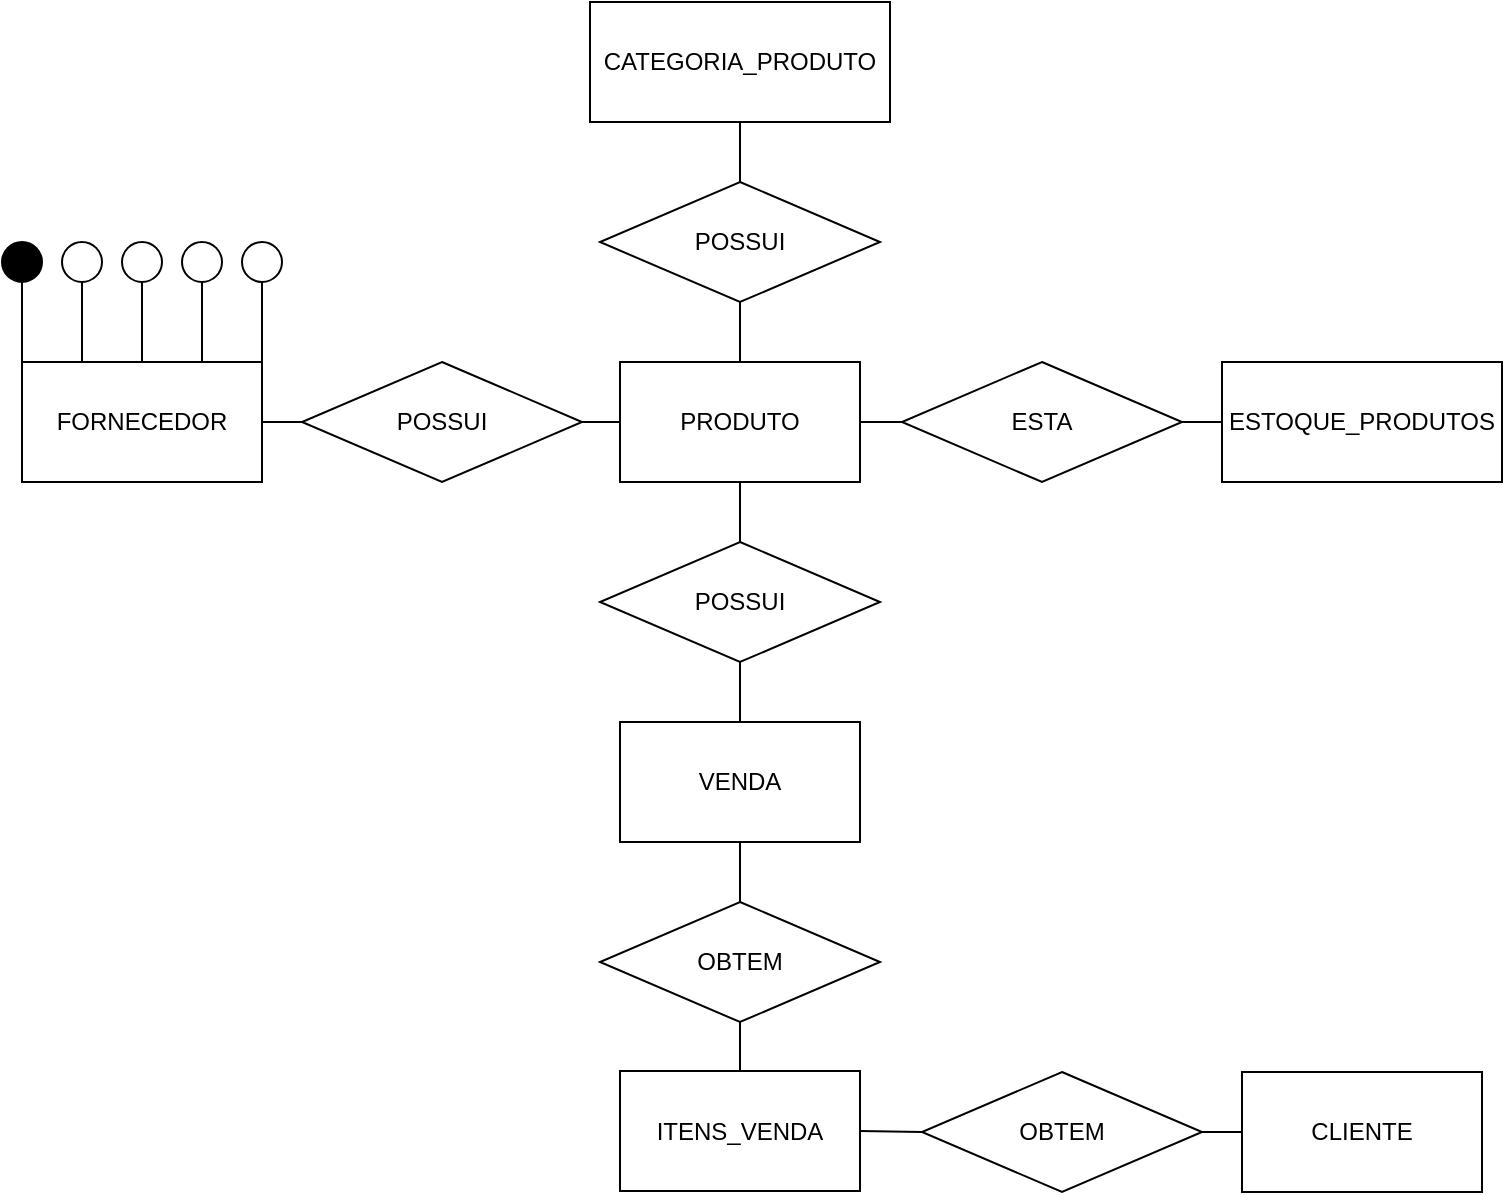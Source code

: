 <mxfile version="24.7.17">
  <diagram name="Página-1" id="qiO6tGmZQDndpgreDG9k">
    <mxGraphModel dx="1290" dy="557" grid="1" gridSize="10" guides="1" tooltips="1" connect="1" arrows="1" fold="1" page="1" pageScale="1" pageWidth="827" pageHeight="1169" math="0" shadow="0">
      <root>
        <mxCell id="0" />
        <mxCell id="1" parent="0" />
        <mxCell id="NQdcdel10DfEMZxih-fd-1" value="FORNECEDOR" style="rounded=0;whiteSpace=wrap;html=1;" vertex="1" parent="1">
          <mxGeometry x="40" y="200" width="120" height="60" as="geometry" />
        </mxCell>
        <mxCell id="NQdcdel10DfEMZxih-fd-3" value="PRODUTO" style="rounded=0;whiteSpace=wrap;html=1;" vertex="1" parent="1">
          <mxGeometry x="339" y="200" width="120" height="60" as="geometry" />
        </mxCell>
        <mxCell id="NQdcdel10DfEMZxih-fd-4" value="CLIENTE" style="rounded=0;whiteSpace=wrap;html=1;" vertex="1" parent="1">
          <mxGeometry x="650" y="555" width="120" height="60" as="geometry" />
        </mxCell>
        <mxCell id="NQdcdel10DfEMZxih-fd-5" value="VENDA" style="rounded=0;whiteSpace=wrap;html=1;" vertex="1" parent="1">
          <mxGeometry x="339" y="380" width="120" height="60" as="geometry" />
        </mxCell>
        <mxCell id="NQdcdel10DfEMZxih-fd-6" value="ITENS_VENDA" style="rounded=0;whiteSpace=wrap;html=1;" vertex="1" parent="1">
          <mxGeometry x="339" y="554.5" width="120" height="60" as="geometry" />
        </mxCell>
        <mxCell id="NQdcdel10DfEMZxih-fd-7" value="ESTOQUE_PRODUTOS" style="rounded=0;whiteSpace=wrap;html=1;" vertex="1" parent="1">
          <mxGeometry x="640" y="200" width="140" height="60" as="geometry" />
        </mxCell>
        <mxCell id="NQdcdel10DfEMZxih-fd-8" value="CATEGORIA_PRODUTO" style="rounded=0;whiteSpace=wrap;html=1;" vertex="1" parent="1">
          <mxGeometry x="324" y="20" width="150" height="60" as="geometry" />
        </mxCell>
        <mxCell id="NQdcdel10DfEMZxih-fd-9" value="POSSUI" style="rhombus;whiteSpace=wrap;html=1;" vertex="1" parent="1">
          <mxGeometry x="329" y="110" width="140" height="60" as="geometry" />
        </mxCell>
        <mxCell id="NQdcdel10DfEMZxih-fd-11" value="POSSUI" style="rhombus;whiteSpace=wrap;html=1;" vertex="1" parent="1">
          <mxGeometry x="180" y="200" width="140" height="60" as="geometry" />
        </mxCell>
        <mxCell id="NQdcdel10DfEMZxih-fd-12" value="OBTEM" style="rhombus;whiteSpace=wrap;html=1;" vertex="1" parent="1">
          <mxGeometry x="490" y="555" width="140" height="60" as="geometry" />
        </mxCell>
        <mxCell id="NQdcdel10DfEMZxih-fd-13" value="ESTA" style="rhombus;whiteSpace=wrap;html=1;" vertex="1" parent="1">
          <mxGeometry x="480" y="200" width="140" height="60" as="geometry" />
        </mxCell>
        <mxCell id="NQdcdel10DfEMZxih-fd-14" value="POSSUI" style="rhombus;whiteSpace=wrap;html=1;" vertex="1" parent="1">
          <mxGeometry x="329" y="290" width="140" height="60" as="geometry" />
        </mxCell>
        <mxCell id="NQdcdel10DfEMZxih-fd-15" value="OBTEM" style="rhombus;whiteSpace=wrap;html=1;" vertex="1" parent="1">
          <mxGeometry x="329" y="470" width="140" height="60" as="geometry" />
        </mxCell>
        <mxCell id="NQdcdel10DfEMZxih-fd-16" value="" style="endArrow=none;html=1;rounded=0;entryX=0.5;entryY=1;entryDx=0;entryDy=0;" edge="1" parent="1" target="NQdcdel10DfEMZxih-fd-8">
          <mxGeometry width="50" height="50" relative="1" as="geometry">
            <mxPoint x="399" y="110" as="sourcePoint" />
            <mxPoint x="440" y="240" as="targetPoint" />
          </mxGeometry>
        </mxCell>
        <mxCell id="NQdcdel10DfEMZxih-fd-18" value="" style="endArrow=none;html=1;rounded=0;entryX=0.5;entryY=1;entryDx=0;entryDy=0;exitX=0.5;exitY=0;exitDx=0;exitDy=0;" edge="1" parent="1" source="NQdcdel10DfEMZxih-fd-3" target="NQdcdel10DfEMZxih-fd-9">
          <mxGeometry width="50" height="50" relative="1" as="geometry">
            <mxPoint x="90" y="380" as="sourcePoint" />
            <mxPoint x="140" y="330" as="targetPoint" />
          </mxGeometry>
        </mxCell>
        <mxCell id="NQdcdel10DfEMZxih-fd-19" value="" style="endArrow=none;html=1;rounded=0;entryX=0;entryY=0.5;entryDx=0;entryDy=0;exitX=1;exitY=0.5;exitDx=0;exitDy=0;" edge="1" parent="1" source="NQdcdel10DfEMZxih-fd-11" target="NQdcdel10DfEMZxih-fd-3">
          <mxGeometry width="50" height="50" relative="1" as="geometry">
            <mxPoint x="70" y="450" as="sourcePoint" />
            <mxPoint x="120" y="400" as="targetPoint" />
          </mxGeometry>
        </mxCell>
        <mxCell id="NQdcdel10DfEMZxih-fd-20" value="" style="endArrow=none;html=1;rounded=0;entryX=0;entryY=0.5;entryDx=0;entryDy=0;exitX=1;exitY=0.5;exitDx=0;exitDy=0;" edge="1" parent="1" source="NQdcdel10DfEMZxih-fd-1" target="NQdcdel10DfEMZxih-fd-11">
          <mxGeometry width="50" height="50" relative="1" as="geometry">
            <mxPoint x="140" y="370" as="sourcePoint" />
            <mxPoint x="190" y="320" as="targetPoint" />
          </mxGeometry>
        </mxCell>
        <mxCell id="NQdcdel10DfEMZxih-fd-21" value="" style="endArrow=none;html=1;rounded=0;entryX=0.5;entryY=1;entryDx=0;entryDy=0;exitX=0.5;exitY=0;exitDx=0;exitDy=0;" edge="1" parent="1" source="NQdcdel10DfEMZxih-fd-14" target="NQdcdel10DfEMZxih-fd-3">
          <mxGeometry width="50" height="50" relative="1" as="geometry">
            <mxPoint x="210" y="470" as="sourcePoint" />
            <mxPoint x="260" y="420" as="targetPoint" />
          </mxGeometry>
        </mxCell>
        <mxCell id="NQdcdel10DfEMZxih-fd-22" value="" style="endArrow=none;html=1;rounded=0;entryX=0.5;entryY=1;entryDx=0;entryDy=0;exitX=0.5;exitY=0;exitDx=0;exitDy=0;" edge="1" parent="1" source="NQdcdel10DfEMZxih-fd-5" target="NQdcdel10DfEMZxih-fd-14">
          <mxGeometry width="50" height="50" relative="1" as="geometry">
            <mxPoint x="120" y="440" as="sourcePoint" />
            <mxPoint x="170" y="390" as="targetPoint" />
          </mxGeometry>
        </mxCell>
        <mxCell id="NQdcdel10DfEMZxih-fd-23" value="" style="endArrow=none;html=1;rounded=0;entryX=0.5;entryY=1;entryDx=0;entryDy=0;exitX=0.5;exitY=0;exitDx=0;exitDy=0;" edge="1" parent="1" source="NQdcdel10DfEMZxih-fd-15" target="NQdcdel10DfEMZxih-fd-5">
          <mxGeometry width="50" height="50" relative="1" as="geometry">
            <mxPoint x="-30" y="460" as="sourcePoint" />
            <mxPoint x="20" y="410" as="targetPoint" />
          </mxGeometry>
        </mxCell>
        <mxCell id="NQdcdel10DfEMZxih-fd-24" value="" style="endArrow=none;html=1;rounded=0;entryX=0.5;entryY=1;entryDx=0;entryDy=0;exitX=0.5;exitY=0;exitDx=0;exitDy=0;" edge="1" parent="1" source="NQdcdel10DfEMZxih-fd-6" target="NQdcdel10DfEMZxih-fd-15">
          <mxGeometry width="50" height="50" relative="1" as="geometry">
            <mxPoint x="170" y="560" as="sourcePoint" />
            <mxPoint x="220" y="510" as="targetPoint" />
          </mxGeometry>
        </mxCell>
        <mxCell id="NQdcdel10DfEMZxih-fd-25" value="" style="endArrow=none;html=1;rounded=0;exitX=1;exitY=0.5;exitDx=0;exitDy=0;entryX=0;entryY=0.5;entryDx=0;entryDy=0;" edge="1" parent="1" source="NQdcdel10DfEMZxih-fd-6" target="NQdcdel10DfEMZxih-fd-12">
          <mxGeometry width="50" height="50" relative="1" as="geometry">
            <mxPoint x="570" y="470" as="sourcePoint" />
            <mxPoint x="620" y="420" as="targetPoint" />
          </mxGeometry>
        </mxCell>
        <mxCell id="NQdcdel10DfEMZxih-fd-26" value="" style="endArrow=none;html=1;rounded=0;exitX=1;exitY=0.5;exitDx=0;exitDy=0;entryX=0;entryY=0.5;entryDx=0;entryDy=0;" edge="1" parent="1" source="NQdcdel10DfEMZxih-fd-12" target="NQdcdel10DfEMZxih-fd-4">
          <mxGeometry width="50" height="50" relative="1" as="geometry">
            <mxPoint x="520" y="450" as="sourcePoint" />
            <mxPoint x="570" y="400" as="targetPoint" />
          </mxGeometry>
        </mxCell>
        <mxCell id="NQdcdel10DfEMZxih-fd-27" value="" style="endArrow=none;html=1;rounded=0;entryX=0;entryY=0.5;entryDx=0;entryDy=0;exitX=1;exitY=0.5;exitDx=0;exitDy=0;" edge="1" parent="1" source="NQdcdel10DfEMZxih-fd-13" target="NQdcdel10DfEMZxih-fd-7">
          <mxGeometry width="50" height="50" relative="1" as="geometry">
            <mxPoint x="680" y="480" as="sourcePoint" />
            <mxPoint x="730" y="430" as="targetPoint" />
          </mxGeometry>
        </mxCell>
        <mxCell id="NQdcdel10DfEMZxih-fd-28" value="" style="endArrow=none;html=1;rounded=0;exitX=1;exitY=0.5;exitDx=0;exitDy=0;entryX=0;entryY=0.5;entryDx=0;entryDy=0;" edge="1" parent="1" source="NQdcdel10DfEMZxih-fd-3" target="NQdcdel10DfEMZxih-fd-13">
          <mxGeometry width="50" height="50" relative="1" as="geometry">
            <mxPoint x="560" y="330" as="sourcePoint" />
            <mxPoint x="610" y="280" as="targetPoint" />
          </mxGeometry>
        </mxCell>
        <mxCell id="NQdcdel10DfEMZxih-fd-29" value="" style="ellipse;BlackSpace=wrap;html=1;aspect=fixed;fillColor=#000000;" vertex="1" parent="1">
          <mxGeometry x="30" y="140" width="20" height="20" as="geometry" />
        </mxCell>
        <mxCell id="NQdcdel10DfEMZxih-fd-30" value="" style="endArrow=none;html=1;rounded=0;entryX=0.5;entryY=1;entryDx=0;entryDy=0;exitX=0;exitY=0;exitDx=0;exitDy=0;" edge="1" parent="1" source="NQdcdel10DfEMZxih-fd-1" target="NQdcdel10DfEMZxih-fd-29">
          <mxGeometry width="50" height="50" relative="1" as="geometry">
            <mxPoint x="-30" y="280" as="sourcePoint" />
            <mxPoint x="20" y="230" as="targetPoint" />
          </mxGeometry>
        </mxCell>
        <mxCell id="NQdcdel10DfEMZxih-fd-31" value="" style="ellipse;whiteSpace=wrap;html=1;aspect=fixed;" vertex="1" parent="1">
          <mxGeometry x="60" y="140" width="20" height="20" as="geometry" />
        </mxCell>
        <mxCell id="NQdcdel10DfEMZxih-fd-32" value="" style="endArrow=none;html=1;rounded=0;entryX=0.5;entryY=1;entryDx=0;entryDy=0;exitX=0.25;exitY=0;exitDx=0;exitDy=0;" edge="1" parent="1" source="NQdcdel10DfEMZxih-fd-1" target="NQdcdel10DfEMZxih-fd-31">
          <mxGeometry width="50" height="50" relative="1" as="geometry">
            <mxPoint y="410" as="sourcePoint" />
            <mxPoint x="50" y="360" as="targetPoint" />
          </mxGeometry>
        </mxCell>
        <mxCell id="NQdcdel10DfEMZxih-fd-33" value="" style="ellipse;whiteSpace=wrap;html=1;aspect=fixed;" vertex="1" parent="1">
          <mxGeometry x="90" y="140" width="20" height="20" as="geometry" />
        </mxCell>
        <mxCell id="NQdcdel10DfEMZxih-fd-34" value="" style="endArrow=none;html=1;rounded=0;entryX=0.5;entryY=1;entryDx=0;entryDy=0;exitX=0.5;exitY=0;exitDx=0;exitDy=0;" edge="1" parent="1" source="NQdcdel10DfEMZxih-fd-1" target="NQdcdel10DfEMZxih-fd-33">
          <mxGeometry width="50" height="50" relative="1" as="geometry">
            <mxPoint x="110" y="470" as="sourcePoint" />
            <mxPoint x="160" y="420" as="targetPoint" />
          </mxGeometry>
        </mxCell>
        <mxCell id="NQdcdel10DfEMZxih-fd-35" value="" style="ellipse;whiteSpace=wrap;html=1;aspect=fixed;" vertex="1" parent="1">
          <mxGeometry x="120" y="140" width="20" height="20" as="geometry" />
        </mxCell>
        <mxCell id="NQdcdel10DfEMZxih-fd-36" value="" style="endArrow=none;html=1;rounded=0;entryX=0.5;entryY=1;entryDx=0;entryDy=0;exitX=0.75;exitY=0;exitDx=0;exitDy=0;" edge="1" parent="1" source="NQdcdel10DfEMZxih-fd-1" target="NQdcdel10DfEMZxih-fd-35">
          <mxGeometry width="50" height="50" relative="1" as="geometry">
            <mxPoint y="410" as="sourcePoint" />
            <mxPoint x="50" y="360" as="targetPoint" />
          </mxGeometry>
        </mxCell>
        <mxCell id="NQdcdel10DfEMZxih-fd-37" value="" style="ellipse;whiteSpace=wrap;html=1;aspect=fixed;" vertex="1" parent="1">
          <mxGeometry x="150" y="140" width="20" height="20" as="geometry" />
        </mxCell>
        <mxCell id="NQdcdel10DfEMZxih-fd-38" value="" style="endArrow=none;html=1;rounded=0;entryX=0.5;entryY=1;entryDx=0;entryDy=0;exitX=1;exitY=0;exitDx=0;exitDy=0;" edge="1" parent="1" source="NQdcdel10DfEMZxih-fd-1" target="NQdcdel10DfEMZxih-fd-37">
          <mxGeometry width="50" height="50" relative="1" as="geometry">
            <mxPoint x="230" y="360" as="sourcePoint" />
            <mxPoint x="280" y="310" as="targetPoint" />
          </mxGeometry>
        </mxCell>
      </root>
    </mxGraphModel>
  </diagram>
</mxfile>
